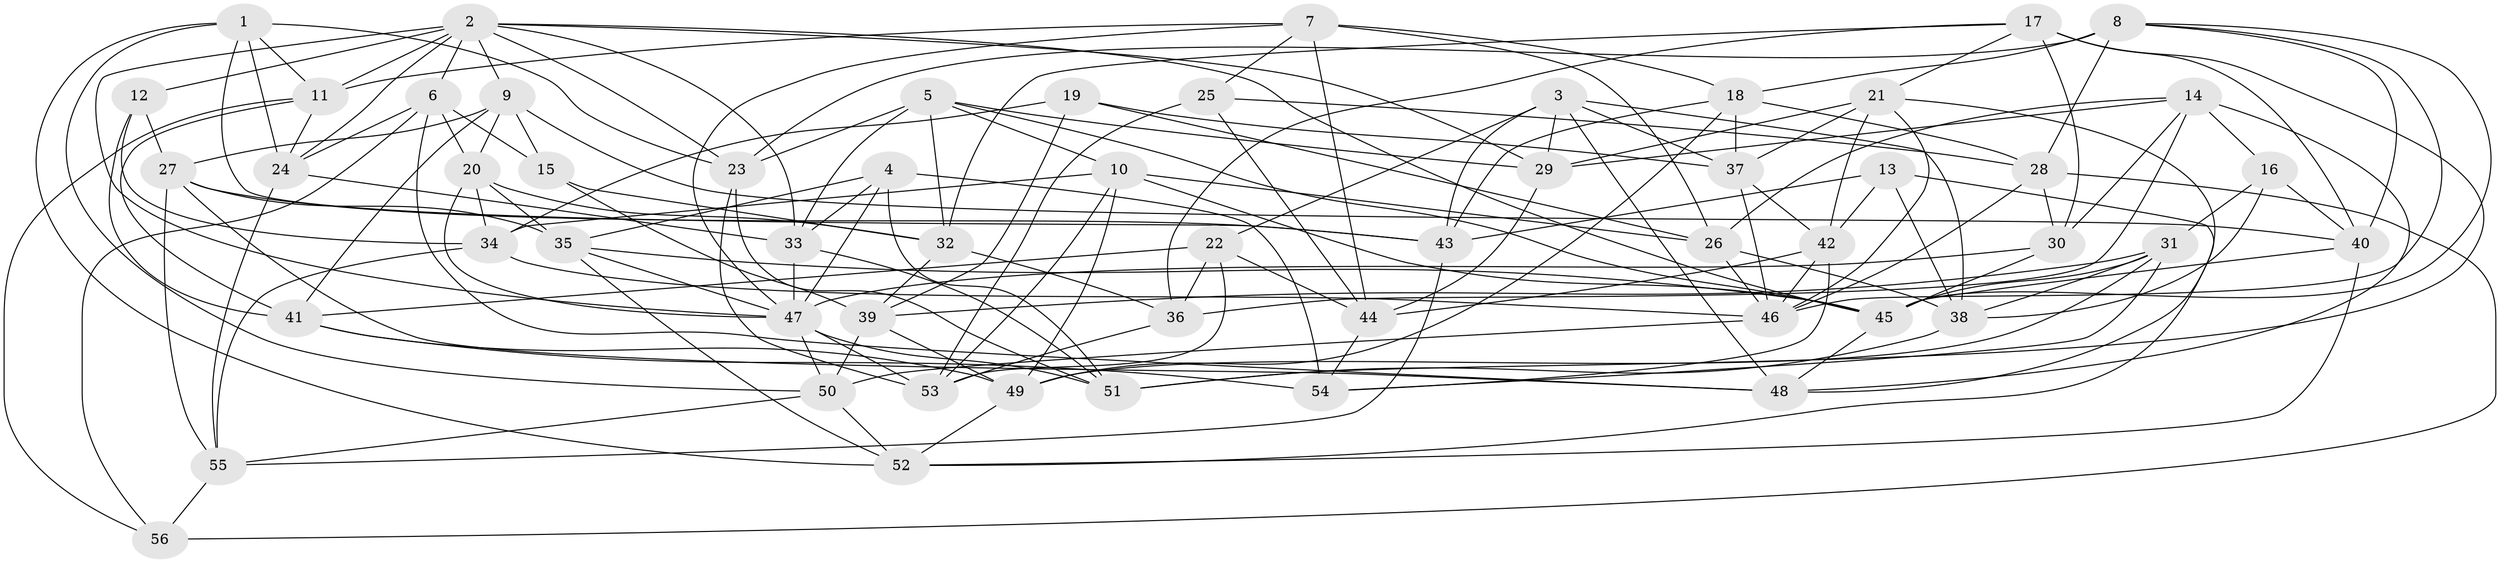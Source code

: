 // original degree distribution, {4: 1.0}
// Generated by graph-tools (version 1.1) at 2025/26/03/09/25 03:26:56]
// undirected, 56 vertices, 165 edges
graph export_dot {
graph [start="1"]
  node [color=gray90,style=filled];
  1;
  2;
  3;
  4;
  5;
  6;
  7;
  8;
  9;
  10;
  11;
  12;
  13;
  14;
  15;
  16;
  17;
  18;
  19;
  20;
  21;
  22;
  23;
  24;
  25;
  26;
  27;
  28;
  29;
  30;
  31;
  32;
  33;
  34;
  35;
  36;
  37;
  38;
  39;
  40;
  41;
  42;
  43;
  44;
  45;
  46;
  47;
  48;
  49;
  50;
  51;
  52;
  53;
  54;
  55;
  56;
  1 -- 11 [weight=1.0];
  1 -- 23 [weight=1.0];
  1 -- 24 [weight=1.0];
  1 -- 43 [weight=1.0];
  1 -- 50 [weight=1.0];
  1 -- 52 [weight=1.0];
  2 -- 6 [weight=1.0];
  2 -- 9 [weight=1.0];
  2 -- 11 [weight=1.0];
  2 -- 12 [weight=1.0];
  2 -- 23 [weight=1.0];
  2 -- 24 [weight=1.0];
  2 -- 29 [weight=1.0];
  2 -- 33 [weight=1.0];
  2 -- 45 [weight=1.0];
  2 -- 47 [weight=1.0];
  3 -- 22 [weight=1.0];
  3 -- 29 [weight=1.0];
  3 -- 37 [weight=1.0];
  3 -- 38 [weight=1.0];
  3 -- 43 [weight=1.0];
  3 -- 48 [weight=1.0];
  4 -- 33 [weight=1.0];
  4 -- 35 [weight=1.0];
  4 -- 47 [weight=1.0];
  4 -- 51 [weight=1.0];
  4 -- 54 [weight=2.0];
  5 -- 10 [weight=1.0];
  5 -- 23 [weight=1.0];
  5 -- 29 [weight=1.0];
  5 -- 32 [weight=1.0];
  5 -- 33 [weight=1.0];
  5 -- 45 [weight=1.0];
  6 -- 15 [weight=1.0];
  6 -- 20 [weight=1.0];
  6 -- 24 [weight=1.0];
  6 -- 48 [weight=1.0];
  6 -- 56 [weight=1.0];
  7 -- 11 [weight=1.0];
  7 -- 18 [weight=1.0];
  7 -- 25 [weight=1.0];
  7 -- 26 [weight=1.0];
  7 -- 44 [weight=1.0];
  7 -- 47 [weight=1.0];
  8 -- 18 [weight=1.0];
  8 -- 23 [weight=1.0];
  8 -- 28 [weight=1.0];
  8 -- 40 [weight=1.0];
  8 -- 45 [weight=1.0];
  8 -- 46 [weight=1.0];
  9 -- 15 [weight=1.0];
  9 -- 20 [weight=1.0];
  9 -- 27 [weight=1.0];
  9 -- 40 [weight=1.0];
  9 -- 41 [weight=1.0];
  10 -- 26 [weight=1.0];
  10 -- 34 [weight=1.0];
  10 -- 45 [weight=1.0];
  10 -- 49 [weight=1.0];
  10 -- 53 [weight=1.0];
  11 -- 24 [weight=1.0];
  11 -- 41 [weight=1.0];
  11 -- 56 [weight=1.0];
  12 -- 27 [weight=1.0];
  12 -- 34 [weight=1.0];
  12 -- 41 [weight=1.0];
  13 -- 38 [weight=1.0];
  13 -- 42 [weight=1.0];
  13 -- 43 [weight=1.0];
  13 -- 52 [weight=1.0];
  14 -- 16 [weight=1.0];
  14 -- 26 [weight=1.0];
  14 -- 29 [weight=1.0];
  14 -- 30 [weight=1.0];
  14 -- 36 [weight=1.0];
  14 -- 48 [weight=1.0];
  15 -- 32 [weight=1.0];
  15 -- 39 [weight=1.0];
  16 -- 31 [weight=1.0];
  16 -- 38 [weight=1.0];
  16 -- 40 [weight=1.0];
  17 -- 21 [weight=1.0];
  17 -- 30 [weight=1.0];
  17 -- 32 [weight=1.0];
  17 -- 36 [weight=1.0];
  17 -- 40 [weight=1.0];
  17 -- 51 [weight=1.0];
  18 -- 28 [weight=1.0];
  18 -- 37 [weight=1.0];
  18 -- 43 [weight=1.0];
  18 -- 49 [weight=1.0];
  19 -- 26 [weight=1.0];
  19 -- 34 [weight=1.0];
  19 -- 37 [weight=1.0];
  19 -- 39 [weight=1.0];
  20 -- 32 [weight=1.0];
  20 -- 34 [weight=1.0];
  20 -- 35 [weight=1.0];
  20 -- 47 [weight=1.0];
  21 -- 29 [weight=1.0];
  21 -- 37 [weight=1.0];
  21 -- 42 [weight=1.0];
  21 -- 46 [weight=1.0];
  21 -- 48 [weight=1.0];
  22 -- 36 [weight=2.0];
  22 -- 41 [weight=1.0];
  22 -- 44 [weight=1.0];
  22 -- 53 [weight=1.0];
  23 -- 51 [weight=1.0];
  23 -- 53 [weight=1.0];
  24 -- 33 [weight=1.0];
  24 -- 55 [weight=1.0];
  25 -- 28 [weight=1.0];
  25 -- 44 [weight=1.0];
  25 -- 53 [weight=1.0];
  26 -- 38 [weight=1.0];
  26 -- 46 [weight=1.0];
  27 -- 35 [weight=1.0];
  27 -- 43 [weight=1.0];
  27 -- 48 [weight=1.0];
  27 -- 55 [weight=1.0];
  28 -- 30 [weight=1.0];
  28 -- 46 [weight=1.0];
  28 -- 56 [weight=1.0];
  29 -- 44 [weight=1.0];
  30 -- 45 [weight=2.0];
  30 -- 47 [weight=1.0];
  31 -- 38 [weight=1.0];
  31 -- 39 [weight=1.0];
  31 -- 45 [weight=1.0];
  31 -- 49 [weight=1.0];
  31 -- 54 [weight=1.0];
  32 -- 36 [weight=1.0];
  32 -- 39 [weight=1.0];
  33 -- 47 [weight=1.0];
  33 -- 51 [weight=1.0];
  34 -- 46 [weight=1.0];
  34 -- 55 [weight=1.0];
  35 -- 45 [weight=1.0];
  35 -- 47 [weight=1.0];
  35 -- 52 [weight=1.0];
  36 -- 53 [weight=1.0];
  37 -- 42 [weight=1.0];
  37 -- 46 [weight=1.0];
  38 -- 51 [weight=1.0];
  39 -- 49 [weight=1.0];
  39 -- 50 [weight=1.0];
  40 -- 45 [weight=1.0];
  40 -- 52 [weight=1.0];
  41 -- 49 [weight=1.0];
  41 -- 54 [weight=1.0];
  42 -- 44 [weight=1.0];
  42 -- 46 [weight=1.0];
  42 -- 54 [weight=1.0];
  43 -- 55 [weight=1.0];
  44 -- 54 [weight=1.0];
  45 -- 48 [weight=1.0];
  46 -- 50 [weight=1.0];
  47 -- 50 [weight=1.0];
  47 -- 51 [weight=1.0];
  47 -- 53 [weight=1.0];
  49 -- 52 [weight=1.0];
  50 -- 52 [weight=1.0];
  50 -- 55 [weight=1.0];
  55 -- 56 [weight=1.0];
}
